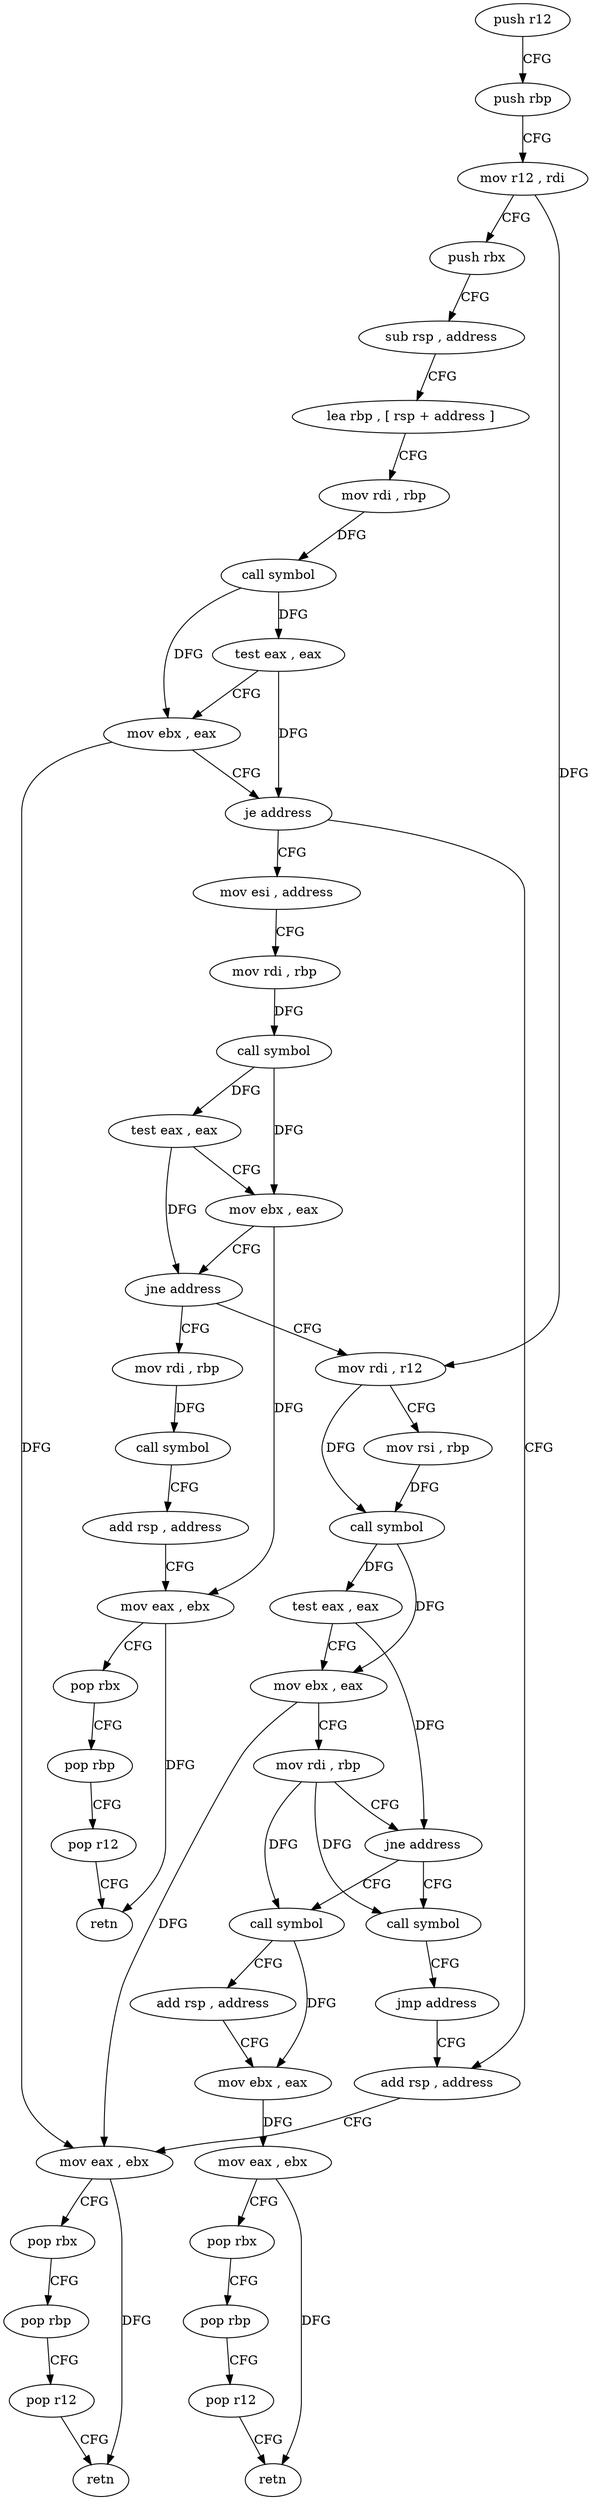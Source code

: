 digraph "func" {
"183952" [label = "push r12" ]
"183954" [label = "push rbp" ]
"183955" [label = "mov r12 , rdi" ]
"183958" [label = "push rbx" ]
"183959" [label = "sub rsp , address" ]
"183963" [label = "lea rbp , [ rsp + address ]" ]
"183968" [label = "mov rdi , rbp" ]
"183971" [label = "call symbol" ]
"183976" [label = "test eax , eax" ]
"183978" [label = "mov ebx , eax" ]
"183980" [label = "je address" ]
"184000" [label = "mov esi , address" ]
"183982" [label = "add rsp , address" ]
"184005" [label = "mov rdi , rbp" ]
"184008" [label = "call symbol" ]
"184013" [label = "test eax , eax" ]
"184015" [label = "mov ebx , eax" ]
"184017" [label = "jne address" ]
"184080" [label = "mov rdi , rbp" ]
"184019" [label = "mov rdi , r12" ]
"183986" [label = "mov eax , ebx" ]
"183988" [label = "pop rbx" ]
"183989" [label = "pop rbp" ]
"183990" [label = "pop r12" ]
"183992" [label = "retn" ]
"184083" [label = "call symbol" ]
"184088" [label = "add rsp , address" ]
"184092" [label = "mov eax , ebx" ]
"184094" [label = "pop rbx" ]
"184095" [label = "pop rbp" ]
"184096" [label = "pop r12" ]
"184098" [label = "retn" ]
"184022" [label = "mov rsi , rbp" ]
"184025" [label = "call symbol" ]
"184030" [label = "test eax , eax" ]
"184032" [label = "mov ebx , eax" ]
"184034" [label = "mov rdi , rbp" ]
"184037" [label = "jne address" ]
"184064" [label = "call symbol" ]
"184039" [label = "call symbol" ]
"184069" [label = "jmp address" ]
"184044" [label = "add rsp , address" ]
"184048" [label = "mov ebx , eax" ]
"184050" [label = "mov eax , ebx" ]
"184052" [label = "pop rbx" ]
"184053" [label = "pop rbp" ]
"184054" [label = "pop r12" ]
"184056" [label = "retn" ]
"183952" -> "183954" [ label = "CFG" ]
"183954" -> "183955" [ label = "CFG" ]
"183955" -> "183958" [ label = "CFG" ]
"183955" -> "184019" [ label = "DFG" ]
"183958" -> "183959" [ label = "CFG" ]
"183959" -> "183963" [ label = "CFG" ]
"183963" -> "183968" [ label = "CFG" ]
"183968" -> "183971" [ label = "DFG" ]
"183971" -> "183976" [ label = "DFG" ]
"183971" -> "183978" [ label = "DFG" ]
"183976" -> "183978" [ label = "CFG" ]
"183976" -> "183980" [ label = "DFG" ]
"183978" -> "183980" [ label = "CFG" ]
"183978" -> "183986" [ label = "DFG" ]
"183980" -> "184000" [ label = "CFG" ]
"183980" -> "183982" [ label = "CFG" ]
"184000" -> "184005" [ label = "CFG" ]
"183982" -> "183986" [ label = "CFG" ]
"184005" -> "184008" [ label = "DFG" ]
"184008" -> "184013" [ label = "DFG" ]
"184008" -> "184015" [ label = "DFG" ]
"184013" -> "184015" [ label = "CFG" ]
"184013" -> "184017" [ label = "DFG" ]
"184015" -> "184017" [ label = "CFG" ]
"184015" -> "184092" [ label = "DFG" ]
"184017" -> "184080" [ label = "CFG" ]
"184017" -> "184019" [ label = "CFG" ]
"184080" -> "184083" [ label = "DFG" ]
"184019" -> "184022" [ label = "CFG" ]
"184019" -> "184025" [ label = "DFG" ]
"183986" -> "183988" [ label = "CFG" ]
"183986" -> "183992" [ label = "DFG" ]
"183988" -> "183989" [ label = "CFG" ]
"183989" -> "183990" [ label = "CFG" ]
"183990" -> "183992" [ label = "CFG" ]
"184083" -> "184088" [ label = "CFG" ]
"184088" -> "184092" [ label = "CFG" ]
"184092" -> "184094" [ label = "CFG" ]
"184092" -> "184098" [ label = "DFG" ]
"184094" -> "184095" [ label = "CFG" ]
"184095" -> "184096" [ label = "CFG" ]
"184096" -> "184098" [ label = "CFG" ]
"184022" -> "184025" [ label = "DFG" ]
"184025" -> "184030" [ label = "DFG" ]
"184025" -> "184032" [ label = "DFG" ]
"184030" -> "184032" [ label = "CFG" ]
"184030" -> "184037" [ label = "DFG" ]
"184032" -> "184034" [ label = "CFG" ]
"184032" -> "183986" [ label = "DFG" ]
"184034" -> "184037" [ label = "CFG" ]
"184034" -> "184064" [ label = "DFG" ]
"184034" -> "184039" [ label = "DFG" ]
"184037" -> "184064" [ label = "CFG" ]
"184037" -> "184039" [ label = "CFG" ]
"184064" -> "184069" [ label = "CFG" ]
"184039" -> "184044" [ label = "CFG" ]
"184039" -> "184048" [ label = "DFG" ]
"184069" -> "183982" [ label = "CFG" ]
"184044" -> "184048" [ label = "CFG" ]
"184048" -> "184050" [ label = "DFG" ]
"184050" -> "184052" [ label = "CFG" ]
"184050" -> "184056" [ label = "DFG" ]
"184052" -> "184053" [ label = "CFG" ]
"184053" -> "184054" [ label = "CFG" ]
"184054" -> "184056" [ label = "CFG" ]
}
